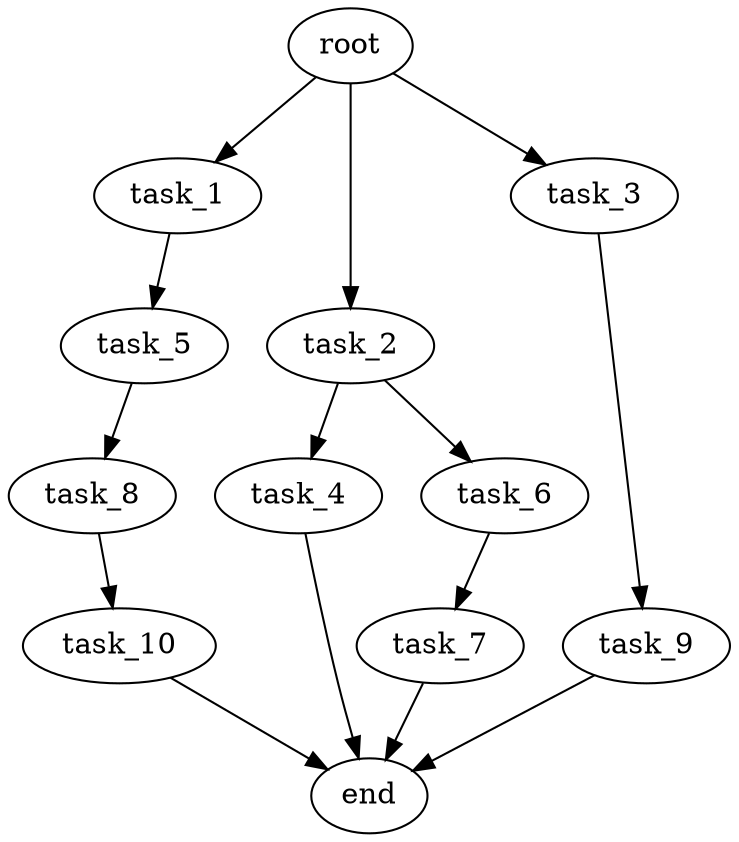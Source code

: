 digraph G {
  root [size="0.000000e+00"];
  task_1 [size="8.351363e+10"];
  task_2 [size="8.836938e+10"];
  task_3 [size="3.784372e+09"];
  task_4 [size="3.368307e+10"];
  task_5 [size="7.663310e+10"];
  task_6 [size="1.311359e+10"];
  task_7 [size="3.767822e+10"];
  task_8 [size="1.623310e+10"];
  task_9 [size="8.313619e+10"];
  task_10 [size="7.711207e+10"];
  end [size="0.000000e+00"];

  root -> task_1 [size="1.000000e-12"];
  root -> task_2 [size="1.000000e-12"];
  root -> task_3 [size="1.000000e-12"];
  task_1 -> task_5 [size="7.663310e+08"];
  task_2 -> task_4 [size="3.368307e+08"];
  task_2 -> task_6 [size="1.311359e+08"];
  task_3 -> task_9 [size="8.313619e+08"];
  task_4 -> end [size="1.000000e-12"];
  task_5 -> task_8 [size="1.623310e+08"];
  task_6 -> task_7 [size="3.767822e+08"];
  task_7 -> end [size="1.000000e-12"];
  task_8 -> task_10 [size="7.711207e+08"];
  task_9 -> end [size="1.000000e-12"];
  task_10 -> end [size="1.000000e-12"];
}
